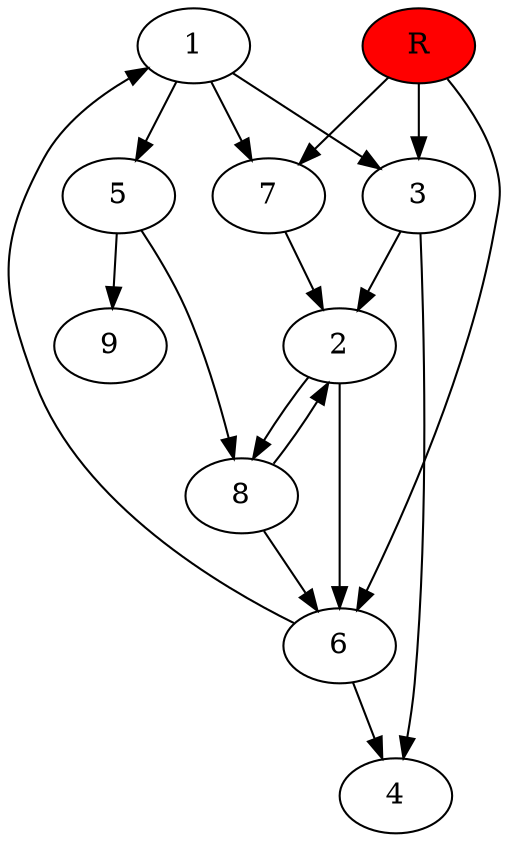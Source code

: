 digraph prb23948 {
	1
	2
	3
	4
	5
	6
	7
	8
	R [fillcolor="#ff0000" style=filled]
	1 -> 3
	1 -> 5
	1 -> 7
	2 -> 6
	2 -> 8
	3 -> 2
	3 -> 4
	5 -> 8
	5 -> 9
	6 -> 1
	6 -> 4
	7 -> 2
	8 -> 2
	8 -> 6
	R -> 3
	R -> 6
	R -> 7
}
